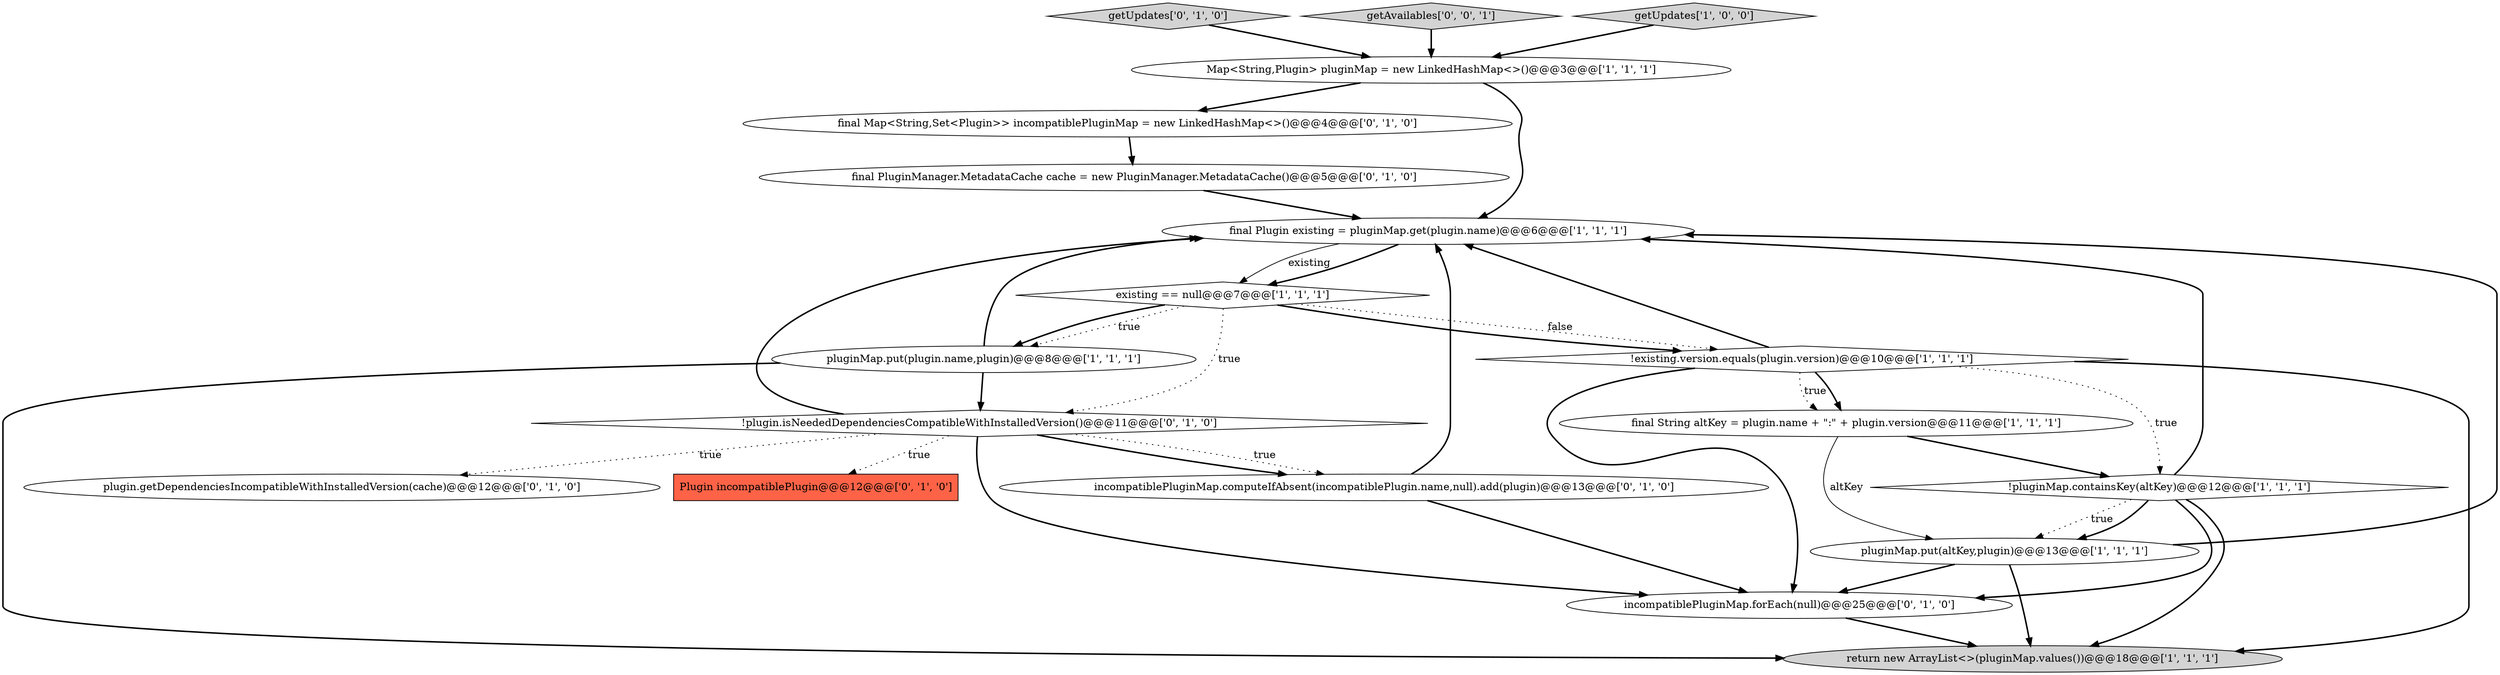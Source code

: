 digraph {
7 [style = filled, label = "final Plugin existing = pluginMap.get(plugin.name)@@@6@@@['1', '1', '1']", fillcolor = white, shape = ellipse image = "AAA0AAABBB1BBB"];
0 [style = filled, label = "!pluginMap.containsKey(altKey)@@@12@@@['1', '1', '1']", fillcolor = white, shape = diamond image = "AAA0AAABBB1BBB"];
8 [style = filled, label = "!existing.version.equals(plugin.version)@@@10@@@['1', '1', '1']", fillcolor = white, shape = diamond image = "AAA0AAABBB1BBB"];
5 [style = filled, label = "pluginMap.put(plugin.name,plugin)@@@8@@@['1', '1', '1']", fillcolor = white, shape = ellipse image = "AAA0AAABBB1BBB"];
12 [style = filled, label = "final Map<String,Set<Plugin>> incompatiblePluginMap = new LinkedHashMap<>()@@@4@@@['0', '1', '0']", fillcolor = white, shape = ellipse image = "AAA1AAABBB2BBB"];
15 [style = filled, label = "final PluginManager.MetadataCache cache = new PluginManager.MetadataCache()@@@5@@@['0', '1', '0']", fillcolor = white, shape = ellipse image = "AAA1AAABBB2BBB"];
17 [style = filled, label = "getUpdates['0', '1', '0']", fillcolor = lightgray, shape = diamond image = "AAA0AAABBB2BBB"];
18 [style = filled, label = "getAvailables['0', '0', '1']", fillcolor = lightgray, shape = diamond image = "AAA0AAABBB3BBB"];
2 [style = filled, label = "getUpdates['1', '0', '0']", fillcolor = lightgray, shape = diamond image = "AAA0AAABBB1BBB"];
4 [style = filled, label = "Map<String,Plugin> pluginMap = new LinkedHashMap<>()@@@3@@@['1', '1', '1']", fillcolor = white, shape = ellipse image = "AAA0AAABBB1BBB"];
9 [style = filled, label = "existing == null@@@7@@@['1', '1', '1']", fillcolor = white, shape = diamond image = "AAA0AAABBB1BBB"];
1 [style = filled, label = "pluginMap.put(altKey,plugin)@@@13@@@['1', '1', '1']", fillcolor = white, shape = ellipse image = "AAA0AAABBB1BBB"];
10 [style = filled, label = "plugin.getDependenciesIncompatibleWithInstalledVersion(cache)@@@12@@@['0', '1', '0']", fillcolor = white, shape = ellipse image = "AAA0AAABBB2BBB"];
13 [style = filled, label = "Plugin incompatiblePlugin@@@12@@@['0', '1', '0']", fillcolor = tomato, shape = box image = "AAA1AAABBB2BBB"];
3 [style = filled, label = "return new ArrayList<>(pluginMap.values())@@@18@@@['1', '1', '1']", fillcolor = lightgray, shape = ellipse image = "AAA0AAABBB1BBB"];
6 [style = filled, label = "final String altKey = plugin.name + \":\" + plugin.version@@@11@@@['1', '1', '1']", fillcolor = white, shape = ellipse image = "AAA0AAABBB1BBB"];
14 [style = filled, label = "incompatiblePluginMap.computeIfAbsent(incompatiblePlugin.name,null).add(plugin)@@@13@@@['0', '1', '0']", fillcolor = white, shape = ellipse image = "AAA1AAABBB2BBB"];
11 [style = filled, label = "incompatiblePluginMap.forEach(null)@@@25@@@['0', '1', '0']", fillcolor = white, shape = ellipse image = "AAA1AAABBB2BBB"];
16 [style = filled, label = "!plugin.isNeededDependenciesCompatibleWithInstalledVersion()@@@11@@@['0', '1', '0']", fillcolor = white, shape = diamond image = "AAA1AAABBB2BBB"];
6->1 [style = solid, label="altKey"];
11->3 [style = bold, label=""];
14->7 [style = bold, label=""];
0->1 [style = dotted, label="true"];
7->9 [style = solid, label="existing"];
4->7 [style = bold, label=""];
2->4 [style = bold, label=""];
9->5 [style = dotted, label="true"];
0->7 [style = bold, label=""];
7->9 [style = bold, label=""];
12->15 [style = bold, label=""];
6->0 [style = bold, label=""];
8->6 [style = dotted, label="true"];
16->14 [style = dotted, label="true"];
0->3 [style = bold, label=""];
8->6 [style = bold, label=""];
16->13 [style = dotted, label="true"];
15->7 [style = bold, label=""];
14->11 [style = bold, label=""];
0->11 [style = bold, label=""];
0->1 [style = bold, label=""];
8->3 [style = bold, label=""];
1->11 [style = bold, label=""];
17->4 [style = bold, label=""];
8->11 [style = bold, label=""];
1->3 [style = bold, label=""];
9->8 [style = dotted, label="false"];
16->10 [style = dotted, label="true"];
16->14 [style = bold, label=""];
4->12 [style = bold, label=""];
9->16 [style = dotted, label="true"];
8->7 [style = bold, label=""];
16->7 [style = bold, label=""];
5->3 [style = bold, label=""];
9->8 [style = bold, label=""];
1->7 [style = bold, label=""];
16->11 [style = bold, label=""];
9->5 [style = bold, label=""];
5->16 [style = bold, label=""];
5->7 [style = bold, label=""];
18->4 [style = bold, label=""];
8->0 [style = dotted, label="true"];
}
